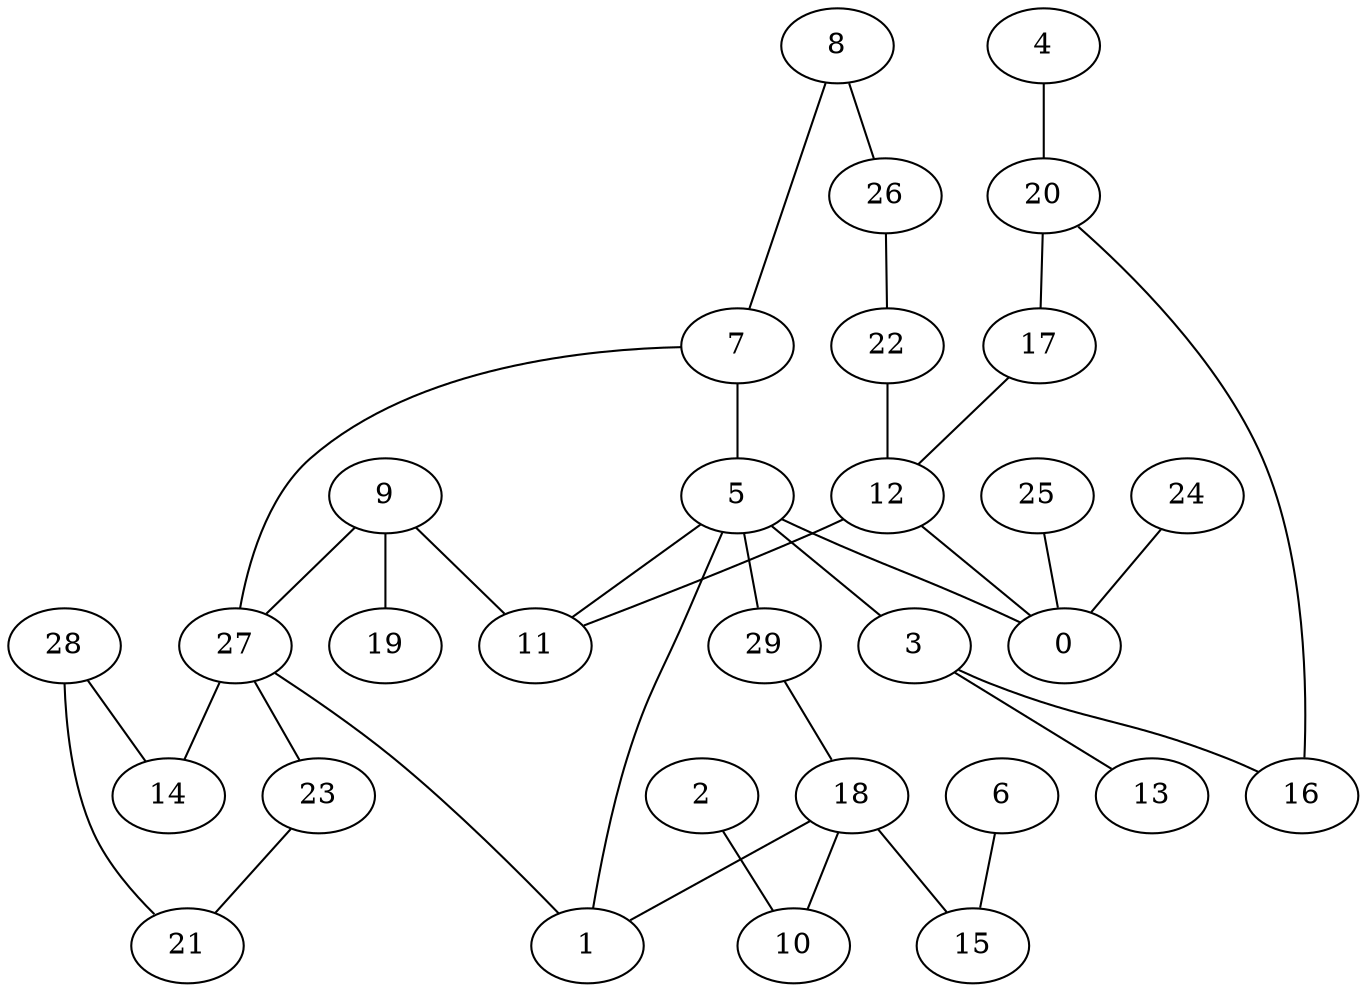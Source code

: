 digraph GG_graph {

subgraph G_graph {
edge [color = black]
"12" -> "11" [dir = none]
"12" -> "0" [dir = none]
"27" -> "14" [dir = none]
"27" -> "23" [dir = none]
"29" -> "18" [dir = none]
"22" -> "12" [dir = none]
"9" -> "19" [dir = none]
"9" -> "27" [dir = none]
"18" -> "1" [dir = none]
"18" -> "10" [dir = none]
"18" -> "15" [dir = none]
"5" -> "3" [dir = none]
"5" -> "0" [dir = none]
"5" -> "29" [dir = none]
"8" -> "7" [dir = none]
"7" -> "27" [dir = none]
"7" -> "5" [dir = none]
"17" -> "12" [dir = none]
"28" -> "21" [dir = none]
"23" -> "21" [dir = none]
"20" -> "16" [dir = none]
"24" -> "0" [dir = none]
"3" -> "16" [dir = none]
"3" -> "13" [dir = none]
"6" -> "15" [dir = none]
"26" -> "22" [dir = none]
"2" -> "10" [dir = none]
"25" -> "0" [dir = none]
"4" -> "20" [dir = none]
"5" -> "1" [dir = none]
"28" -> "14" [dir = none]
"20" -> "17" [dir = none]
"8" -> "26" [dir = none]
"5" -> "11" [dir = none]
"27" -> "1" [dir = none]
"9" -> "11" [dir = none]
}

}
